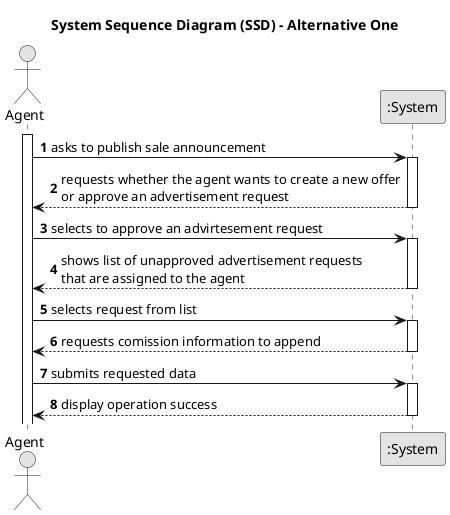 @startuml
skinparam monochrome true
skinparam packageStyle rectangle
skinparam shadowing false

title System Sequence Diagram (SSD) - Alternative One

autonumber

actor "Agent" as Agent
participant ":System" as System

activate Agent

    Agent -> System : asks to publish sale announcement
    activate System 
        System --> Agent : requests whether the agent wants to create a new offer\nor approve an advertisement request
    deactivate System

    Agent -> System : selects to approve an advirtesement request
    activate System 
        System --> Agent : shows list of unapproved advertisement requests\nthat are assigned to the agent
    deactivate System
    
    Agent -> System : selects request from list
    activate System 
        System --> Agent : requests comission information to append
    deactivate System
    
    Agent -> System : submits requested data
    activate System 
        System --> Agent : display operation success
    deactivate System

@enduml